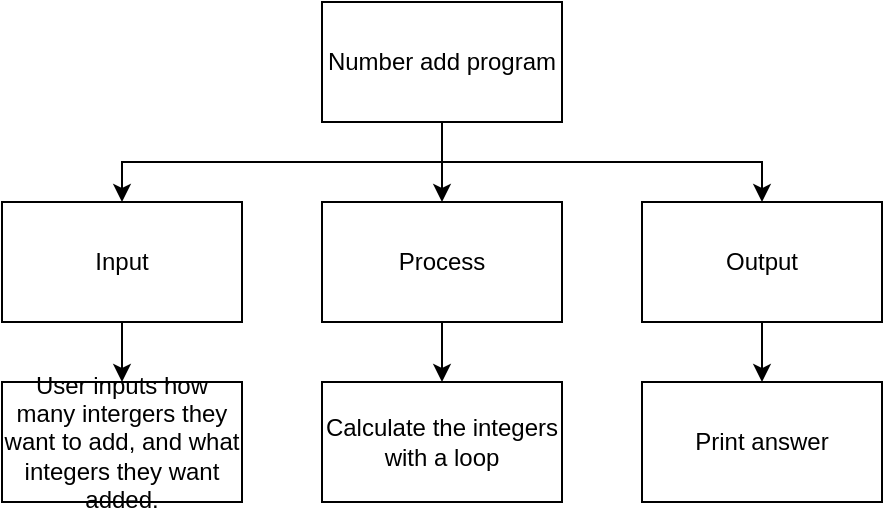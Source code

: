 <mxfile version="14.6.13" type="github">
  <diagram id="j2g-nxtkr78SnnLGsR2i" name="Page-1">
    <mxGraphModel dx="582" dy="383" grid="1" gridSize="10" guides="1" tooltips="1" connect="1" arrows="1" fold="1" page="1" pageScale="1" pageWidth="850" pageHeight="1100" math="0" shadow="0">
      <root>
        <mxCell id="0" />
        <mxCell id="1" parent="0" />
        <mxCell id="BEyVPSjc600qw2VoiTuB-8" style="edgeStyle=orthogonalEdgeStyle;rounded=0;orthogonalLoop=1;jettySize=auto;html=1;exitX=0.5;exitY=1;exitDx=0;exitDy=0;entryX=0.5;entryY=0;entryDx=0;entryDy=0;" edge="1" parent="1" source="BEyVPSjc600qw2VoiTuB-1" target="BEyVPSjc600qw2VoiTuB-3">
          <mxGeometry relative="1" as="geometry" />
        </mxCell>
        <mxCell id="BEyVPSjc600qw2VoiTuB-11" style="edgeStyle=orthogonalEdgeStyle;rounded=0;orthogonalLoop=1;jettySize=auto;html=1;exitX=0.5;exitY=1;exitDx=0;exitDy=0;entryX=0.5;entryY=0;entryDx=0;entryDy=0;" edge="1" parent="1" source="BEyVPSjc600qw2VoiTuB-1" target="BEyVPSjc600qw2VoiTuB-2">
          <mxGeometry relative="1" as="geometry" />
        </mxCell>
        <mxCell id="BEyVPSjc600qw2VoiTuB-13" style="edgeStyle=orthogonalEdgeStyle;rounded=0;orthogonalLoop=1;jettySize=auto;html=1;exitX=0.5;exitY=1;exitDx=0;exitDy=0;entryX=0.5;entryY=0;entryDx=0;entryDy=0;" edge="1" parent="1" source="BEyVPSjc600qw2VoiTuB-1" target="BEyVPSjc600qw2VoiTuB-4">
          <mxGeometry relative="1" as="geometry" />
        </mxCell>
        <mxCell id="BEyVPSjc600qw2VoiTuB-1" value="Number add program" style="rounded=0;whiteSpace=wrap;html=1;" vertex="1" parent="1">
          <mxGeometry x="240" y="170" width="120" height="60" as="geometry" />
        </mxCell>
        <mxCell id="BEyVPSjc600qw2VoiTuB-12" style="edgeStyle=orthogonalEdgeStyle;rounded=0;orthogonalLoop=1;jettySize=auto;html=1;exitX=0.5;exitY=1;exitDx=0;exitDy=0;entryX=0.5;entryY=0;entryDx=0;entryDy=0;" edge="1" parent="1" source="BEyVPSjc600qw2VoiTuB-2" target="BEyVPSjc600qw2VoiTuB-5">
          <mxGeometry relative="1" as="geometry" />
        </mxCell>
        <mxCell id="BEyVPSjc600qw2VoiTuB-2" value="Input" style="rounded=0;whiteSpace=wrap;html=1;" vertex="1" parent="1">
          <mxGeometry x="80" y="270" width="120" height="60" as="geometry" />
        </mxCell>
        <mxCell id="BEyVPSjc600qw2VoiTuB-9" style="edgeStyle=orthogonalEdgeStyle;rounded=0;orthogonalLoop=1;jettySize=auto;html=1;exitX=0.5;exitY=1;exitDx=0;exitDy=0;entryX=0.5;entryY=0;entryDx=0;entryDy=0;" edge="1" parent="1" source="BEyVPSjc600qw2VoiTuB-3" target="BEyVPSjc600qw2VoiTuB-6">
          <mxGeometry relative="1" as="geometry" />
        </mxCell>
        <mxCell id="BEyVPSjc600qw2VoiTuB-3" value="Process" style="rounded=0;whiteSpace=wrap;html=1;" vertex="1" parent="1">
          <mxGeometry x="240" y="270" width="120" height="60" as="geometry" />
        </mxCell>
        <mxCell id="BEyVPSjc600qw2VoiTuB-14" style="edgeStyle=orthogonalEdgeStyle;rounded=0;orthogonalLoop=1;jettySize=auto;html=1;exitX=0.5;exitY=1;exitDx=0;exitDy=0;entryX=0.5;entryY=0;entryDx=0;entryDy=0;" edge="1" parent="1" source="BEyVPSjc600qw2VoiTuB-4" target="BEyVPSjc600qw2VoiTuB-7">
          <mxGeometry relative="1" as="geometry" />
        </mxCell>
        <mxCell id="BEyVPSjc600qw2VoiTuB-4" value="Output" style="rounded=0;whiteSpace=wrap;html=1;" vertex="1" parent="1">
          <mxGeometry x="400" y="270" width="120" height="60" as="geometry" />
        </mxCell>
        <mxCell id="BEyVPSjc600qw2VoiTuB-5" value="User inputs how many intergers they want to add, and what integers they want added." style="rounded=0;whiteSpace=wrap;html=1;" vertex="1" parent="1">
          <mxGeometry x="80" y="360" width="120" height="60" as="geometry" />
        </mxCell>
        <mxCell id="BEyVPSjc600qw2VoiTuB-6" value="Calculate the integers with a loop" style="rounded=0;whiteSpace=wrap;html=1;" vertex="1" parent="1">
          <mxGeometry x="240" y="360" width="120" height="60" as="geometry" />
        </mxCell>
        <mxCell id="BEyVPSjc600qw2VoiTuB-7" value="Print answer" style="rounded=0;whiteSpace=wrap;html=1;" vertex="1" parent="1">
          <mxGeometry x="400" y="360" width="120" height="60" as="geometry" />
        </mxCell>
      </root>
    </mxGraphModel>
  </diagram>
</mxfile>

